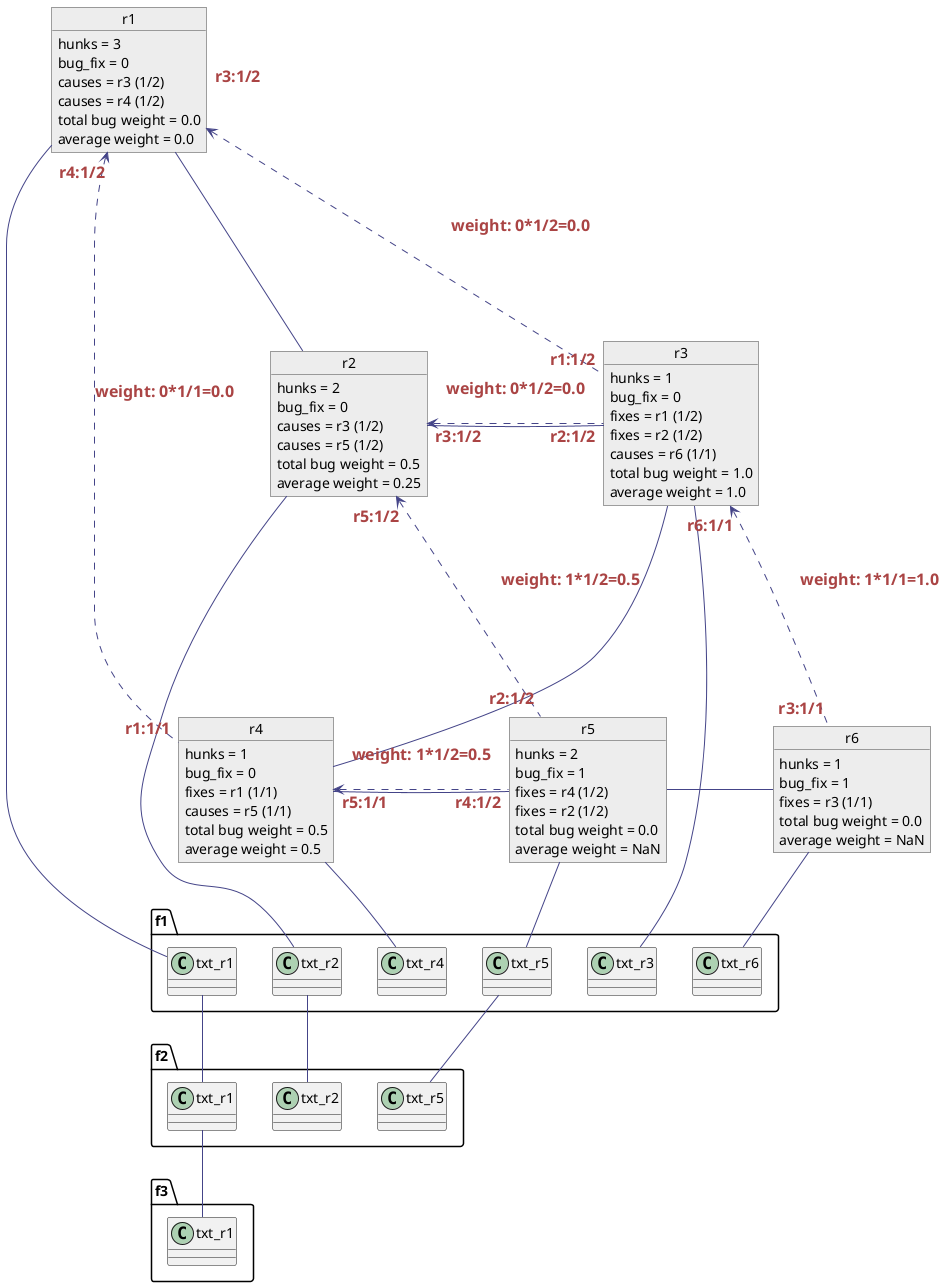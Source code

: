 @startuml
skinparam classArrowColor #444488
skinparam objectBorderColor #444444
skinparam objectBackgroundColor #EDEDED
skinparam classArrowFontStyle bold
skinparam classArrowFontSize 16
skinparam classArrowFontColor #AA4444

object r1
r1 : hunks = 3
r1 : bug_fix = 0
r1--f1.txt_r1
f1.txt_r1--f2.txt_r1
f2.txt_r1--f3.txt_r1
object r2
r1 - r2
r2 : hunks = 2
r2 : bug_fix = 0
r2--f1.txt_r2
f1.txt_r2--f2.txt_r2
object r3
r2 - r3
r3 : hunks = 1
r3 : bug_fix = 0
r3--f1.txt_r3
r3 : fixes = r1 (1/2)
r1 : causes = r3 (1/2)
r1 "r3:1/2\n\n" <... "r1:1/2" r3 : weight: 0*1/2=0.0\n\n
r3 : fixes = r2 (1/2)
r2 : causes = r3 (1/2)
r2 "r3:1/2\n" <... "r2:1/2" r3 : weight: 0*1/2=0.0\n
object r4
r3 - r4
r4 : hunks = 1
r4 : bug_fix = 0
r4--f1.txt_r4
r4 : fixes = r1 (1/1)
r1 : causes = r4 (1/2)
r1 "r4:1/2\n\n\n" <... "r1:1/1" r4 : weight: 0*1/1=0.0\n\n\n
object r5
r4 - r5
r5 : hunks = 2
r5 : bug_fix = 1
r5--f1.txt_r5
r5 : fixes = r4 (1/2)
r4 : causes = r5 (1/1)
r4 "r5:1/1\n" <... "r4:1/2" r5 : weight: 1*1/2=0.5\n
f1.txt_r5--f2.txt_r5
r5 : fixes = r2 (1/2)
r2 : causes = r5 (1/2)
r2 "r5:1/2\n\n\n" <... "r2:1/2" r5 : weight: 1*1/2=0.5\n\n\n
object r6
r5 - r6
r6 : hunks = 1
r6 : bug_fix = 1
r6--f1.txt_r6
r6 : fixes = r3 (1/1)
r3 : causes = r6 (1/1)
r3 "r6:1/1\n\n\n" <... "r3:1/1" r6 : weight: 1*1/1=1.0\n\n\n
r1 : total bug weight = 0.0
r1 : average weight = 0.0
r2 : total bug weight = 0.5
r2 : average weight = 0.25
r3 : total bug weight = 1.0
r3 : average weight = 1.0
r4 : total bug weight = 0.5
r4 : average weight = 0.5
r5 : total bug weight = 0.0
r5 : average weight = NaN
r6 : total bug weight = 0.0
r6 : average weight = NaN
@enduml
